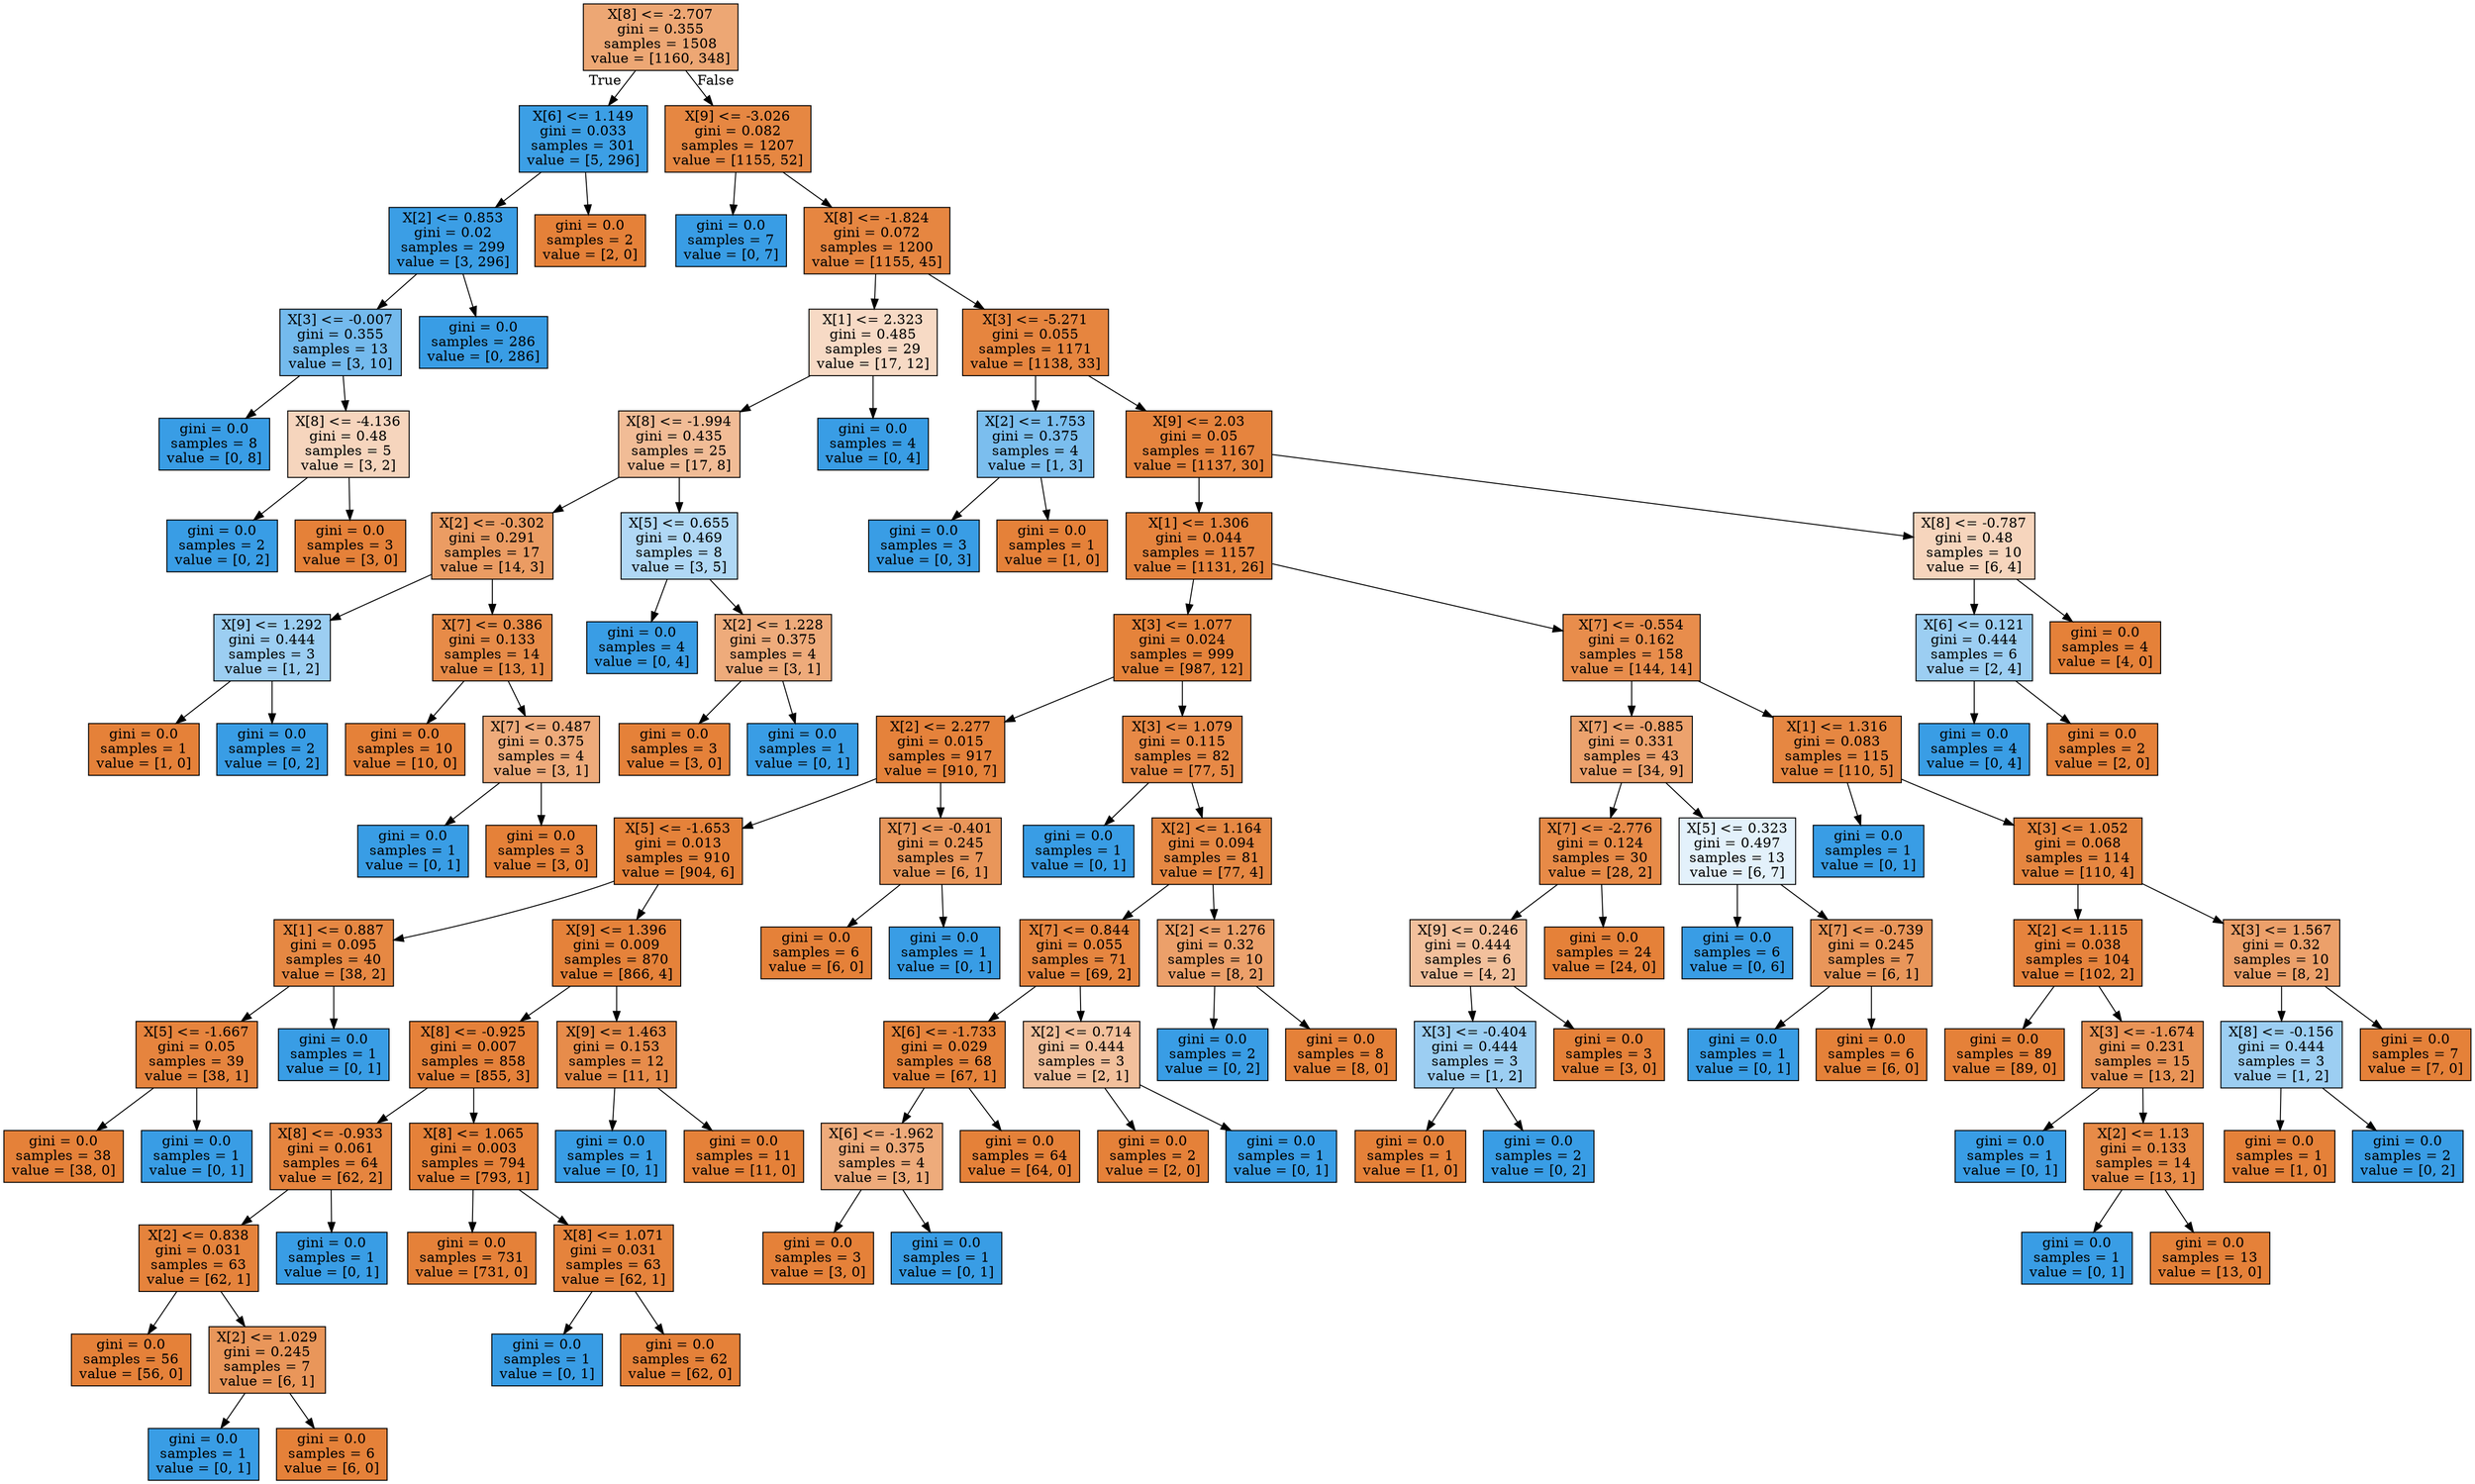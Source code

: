 digraph Tree {
node [shape=box, style="filled", color="black"] ;
0 [label="X[8] <= -2.707\ngini = 0.355\nsamples = 1508\nvalue = [1160, 348]", fillcolor="#eda774"] ;
1 [label="X[6] <= 1.149\ngini = 0.033\nsamples = 301\nvalue = [5, 296]", fillcolor="#3c9fe5"] ;
0 -> 1 [labeldistance=2.5, labelangle=45, headlabel="True"] ;
2 [label="X[2] <= 0.853\ngini = 0.02\nsamples = 299\nvalue = [3, 296]", fillcolor="#3b9ee5"] ;
1 -> 2 ;
3 [label="X[3] <= -0.007\ngini = 0.355\nsamples = 13\nvalue = [3, 10]", fillcolor="#74baed"] ;
2 -> 3 ;
4 [label="gini = 0.0\nsamples = 8\nvalue = [0, 8]", fillcolor="#399de5"] ;
3 -> 4 ;
5 [label="X[8] <= -4.136\ngini = 0.48\nsamples = 5\nvalue = [3, 2]", fillcolor="#f6d5bd"] ;
3 -> 5 ;
6 [label="gini = 0.0\nsamples = 2\nvalue = [0, 2]", fillcolor="#399de5"] ;
5 -> 6 ;
7 [label="gini = 0.0\nsamples = 3\nvalue = [3, 0]", fillcolor="#e58139"] ;
5 -> 7 ;
8 [label="gini = 0.0\nsamples = 286\nvalue = [0, 286]", fillcolor="#399de5"] ;
2 -> 8 ;
9 [label="gini = 0.0\nsamples = 2\nvalue = [2, 0]", fillcolor="#e58139"] ;
1 -> 9 ;
10 [label="X[9] <= -3.026\ngini = 0.082\nsamples = 1207\nvalue = [1155, 52]", fillcolor="#e68742"] ;
0 -> 10 [labeldistance=2.5, labelangle=-45, headlabel="False"] ;
11 [label="gini = 0.0\nsamples = 7\nvalue = [0, 7]", fillcolor="#399de5"] ;
10 -> 11 ;
12 [label="X[8] <= -1.824\ngini = 0.072\nsamples = 1200\nvalue = [1155, 45]", fillcolor="#e68641"] ;
10 -> 12 ;
13 [label="X[1] <= 2.323\ngini = 0.485\nsamples = 29\nvalue = [17, 12]", fillcolor="#f7dac5"] ;
12 -> 13 ;
14 [label="X[8] <= -1.994\ngini = 0.435\nsamples = 25\nvalue = [17, 8]", fillcolor="#f1bc96"] ;
13 -> 14 ;
15 [label="X[2] <= -0.302\ngini = 0.291\nsamples = 17\nvalue = [14, 3]", fillcolor="#eb9c63"] ;
14 -> 15 ;
16 [label="X[9] <= 1.292\ngini = 0.444\nsamples = 3\nvalue = [1, 2]", fillcolor="#9ccef2"] ;
15 -> 16 ;
17 [label="gini = 0.0\nsamples = 1\nvalue = [1, 0]", fillcolor="#e58139"] ;
16 -> 17 ;
18 [label="gini = 0.0\nsamples = 2\nvalue = [0, 2]", fillcolor="#399de5"] ;
16 -> 18 ;
19 [label="X[7] <= 0.386\ngini = 0.133\nsamples = 14\nvalue = [13, 1]", fillcolor="#e78b48"] ;
15 -> 19 ;
20 [label="gini = 0.0\nsamples = 10\nvalue = [10, 0]", fillcolor="#e58139"] ;
19 -> 20 ;
21 [label="X[7] <= 0.487\ngini = 0.375\nsamples = 4\nvalue = [3, 1]", fillcolor="#eeab7b"] ;
19 -> 21 ;
22 [label="gini = 0.0\nsamples = 1\nvalue = [0, 1]", fillcolor="#399de5"] ;
21 -> 22 ;
23 [label="gini = 0.0\nsamples = 3\nvalue = [3, 0]", fillcolor="#e58139"] ;
21 -> 23 ;
24 [label="X[5] <= 0.655\ngini = 0.469\nsamples = 8\nvalue = [3, 5]", fillcolor="#b0d8f5"] ;
14 -> 24 ;
25 [label="gini = 0.0\nsamples = 4\nvalue = [0, 4]", fillcolor="#399de5"] ;
24 -> 25 ;
26 [label="X[2] <= 1.228\ngini = 0.375\nsamples = 4\nvalue = [3, 1]", fillcolor="#eeab7b"] ;
24 -> 26 ;
27 [label="gini = 0.0\nsamples = 3\nvalue = [3, 0]", fillcolor="#e58139"] ;
26 -> 27 ;
28 [label="gini = 0.0\nsamples = 1\nvalue = [0, 1]", fillcolor="#399de5"] ;
26 -> 28 ;
29 [label="gini = 0.0\nsamples = 4\nvalue = [0, 4]", fillcolor="#399de5"] ;
13 -> 29 ;
30 [label="X[3] <= -5.271\ngini = 0.055\nsamples = 1171\nvalue = [1138, 33]", fillcolor="#e6853f"] ;
12 -> 30 ;
31 [label="X[2] <= 1.753\ngini = 0.375\nsamples = 4\nvalue = [1, 3]", fillcolor="#7bbeee"] ;
30 -> 31 ;
32 [label="gini = 0.0\nsamples = 3\nvalue = [0, 3]", fillcolor="#399de5"] ;
31 -> 32 ;
33 [label="gini = 0.0\nsamples = 1\nvalue = [1, 0]", fillcolor="#e58139"] ;
31 -> 33 ;
34 [label="X[9] <= 2.03\ngini = 0.05\nsamples = 1167\nvalue = [1137, 30]", fillcolor="#e6843e"] ;
30 -> 34 ;
35 [label="X[1] <= 1.306\ngini = 0.044\nsamples = 1157\nvalue = [1131, 26]", fillcolor="#e6843e"] ;
34 -> 35 ;
36 [label="X[3] <= 1.077\ngini = 0.024\nsamples = 999\nvalue = [987, 12]", fillcolor="#e5833b"] ;
35 -> 36 ;
37 [label="X[2] <= 2.277\ngini = 0.015\nsamples = 917\nvalue = [910, 7]", fillcolor="#e5823b"] ;
36 -> 37 ;
38 [label="X[5] <= -1.653\ngini = 0.013\nsamples = 910\nvalue = [904, 6]", fillcolor="#e5823a"] ;
37 -> 38 ;
39 [label="X[1] <= 0.887\ngini = 0.095\nsamples = 40\nvalue = [38, 2]", fillcolor="#e68843"] ;
38 -> 39 ;
40 [label="X[5] <= -1.667\ngini = 0.05\nsamples = 39\nvalue = [38, 1]", fillcolor="#e6843e"] ;
39 -> 40 ;
41 [label="gini = 0.0\nsamples = 38\nvalue = [38, 0]", fillcolor="#e58139"] ;
40 -> 41 ;
42 [label="gini = 0.0\nsamples = 1\nvalue = [0, 1]", fillcolor="#399de5"] ;
40 -> 42 ;
43 [label="gini = 0.0\nsamples = 1\nvalue = [0, 1]", fillcolor="#399de5"] ;
39 -> 43 ;
44 [label="X[9] <= 1.396\ngini = 0.009\nsamples = 870\nvalue = [866, 4]", fillcolor="#e5823a"] ;
38 -> 44 ;
45 [label="X[8] <= -0.925\ngini = 0.007\nsamples = 858\nvalue = [855, 3]", fillcolor="#e5813a"] ;
44 -> 45 ;
46 [label="X[8] <= -0.933\ngini = 0.061\nsamples = 64\nvalue = [62, 2]", fillcolor="#e6853f"] ;
45 -> 46 ;
47 [label="X[2] <= 0.838\ngini = 0.031\nsamples = 63\nvalue = [62, 1]", fillcolor="#e5833c"] ;
46 -> 47 ;
48 [label="gini = 0.0\nsamples = 56\nvalue = [56, 0]", fillcolor="#e58139"] ;
47 -> 48 ;
49 [label="X[2] <= 1.029\ngini = 0.245\nsamples = 7\nvalue = [6, 1]", fillcolor="#e9965a"] ;
47 -> 49 ;
50 [label="gini = 0.0\nsamples = 1\nvalue = [0, 1]", fillcolor="#399de5"] ;
49 -> 50 ;
51 [label="gini = 0.0\nsamples = 6\nvalue = [6, 0]", fillcolor="#e58139"] ;
49 -> 51 ;
52 [label="gini = 0.0\nsamples = 1\nvalue = [0, 1]", fillcolor="#399de5"] ;
46 -> 52 ;
53 [label="X[8] <= 1.065\ngini = 0.003\nsamples = 794\nvalue = [793, 1]", fillcolor="#e58139"] ;
45 -> 53 ;
54 [label="gini = 0.0\nsamples = 731\nvalue = [731, 0]", fillcolor="#e58139"] ;
53 -> 54 ;
55 [label="X[8] <= 1.071\ngini = 0.031\nsamples = 63\nvalue = [62, 1]", fillcolor="#e5833c"] ;
53 -> 55 ;
56 [label="gini = 0.0\nsamples = 1\nvalue = [0, 1]", fillcolor="#399de5"] ;
55 -> 56 ;
57 [label="gini = 0.0\nsamples = 62\nvalue = [62, 0]", fillcolor="#e58139"] ;
55 -> 57 ;
58 [label="X[9] <= 1.463\ngini = 0.153\nsamples = 12\nvalue = [11, 1]", fillcolor="#e78c4b"] ;
44 -> 58 ;
59 [label="gini = 0.0\nsamples = 1\nvalue = [0, 1]", fillcolor="#399de5"] ;
58 -> 59 ;
60 [label="gini = 0.0\nsamples = 11\nvalue = [11, 0]", fillcolor="#e58139"] ;
58 -> 60 ;
61 [label="X[7] <= -0.401\ngini = 0.245\nsamples = 7\nvalue = [6, 1]", fillcolor="#e9965a"] ;
37 -> 61 ;
62 [label="gini = 0.0\nsamples = 6\nvalue = [6, 0]", fillcolor="#e58139"] ;
61 -> 62 ;
63 [label="gini = 0.0\nsamples = 1\nvalue = [0, 1]", fillcolor="#399de5"] ;
61 -> 63 ;
64 [label="X[3] <= 1.079\ngini = 0.115\nsamples = 82\nvalue = [77, 5]", fillcolor="#e78946"] ;
36 -> 64 ;
65 [label="gini = 0.0\nsamples = 1\nvalue = [0, 1]", fillcolor="#399de5"] ;
64 -> 65 ;
66 [label="X[2] <= 1.164\ngini = 0.094\nsamples = 81\nvalue = [77, 4]", fillcolor="#e68843"] ;
64 -> 66 ;
67 [label="X[7] <= 0.844\ngini = 0.055\nsamples = 71\nvalue = [69, 2]", fillcolor="#e6853f"] ;
66 -> 67 ;
68 [label="X[6] <= -1.733\ngini = 0.029\nsamples = 68\nvalue = [67, 1]", fillcolor="#e5833c"] ;
67 -> 68 ;
69 [label="X[6] <= -1.962\ngini = 0.375\nsamples = 4\nvalue = [3, 1]", fillcolor="#eeab7b"] ;
68 -> 69 ;
70 [label="gini = 0.0\nsamples = 3\nvalue = [3, 0]", fillcolor="#e58139"] ;
69 -> 70 ;
71 [label="gini = 0.0\nsamples = 1\nvalue = [0, 1]", fillcolor="#399de5"] ;
69 -> 71 ;
72 [label="gini = 0.0\nsamples = 64\nvalue = [64, 0]", fillcolor="#e58139"] ;
68 -> 72 ;
73 [label="X[2] <= 0.714\ngini = 0.444\nsamples = 3\nvalue = [2, 1]", fillcolor="#f2c09c"] ;
67 -> 73 ;
74 [label="gini = 0.0\nsamples = 2\nvalue = [2, 0]", fillcolor="#e58139"] ;
73 -> 74 ;
75 [label="gini = 0.0\nsamples = 1\nvalue = [0, 1]", fillcolor="#399de5"] ;
73 -> 75 ;
76 [label="X[2] <= 1.276\ngini = 0.32\nsamples = 10\nvalue = [8, 2]", fillcolor="#eca06a"] ;
66 -> 76 ;
77 [label="gini = 0.0\nsamples = 2\nvalue = [0, 2]", fillcolor="#399de5"] ;
76 -> 77 ;
78 [label="gini = 0.0\nsamples = 8\nvalue = [8, 0]", fillcolor="#e58139"] ;
76 -> 78 ;
79 [label="X[7] <= -0.554\ngini = 0.162\nsamples = 158\nvalue = [144, 14]", fillcolor="#e88d4c"] ;
35 -> 79 ;
80 [label="X[7] <= -0.885\ngini = 0.331\nsamples = 43\nvalue = [34, 9]", fillcolor="#eca26d"] ;
79 -> 80 ;
81 [label="X[7] <= -2.776\ngini = 0.124\nsamples = 30\nvalue = [28, 2]", fillcolor="#e78a47"] ;
80 -> 81 ;
82 [label="X[9] <= 0.246\ngini = 0.444\nsamples = 6\nvalue = [4, 2]", fillcolor="#f2c09c"] ;
81 -> 82 ;
83 [label="X[3] <= -0.404\ngini = 0.444\nsamples = 3\nvalue = [1, 2]", fillcolor="#9ccef2"] ;
82 -> 83 ;
84 [label="gini = 0.0\nsamples = 1\nvalue = [1, 0]", fillcolor="#e58139"] ;
83 -> 84 ;
85 [label="gini = 0.0\nsamples = 2\nvalue = [0, 2]", fillcolor="#399de5"] ;
83 -> 85 ;
86 [label="gini = 0.0\nsamples = 3\nvalue = [3, 0]", fillcolor="#e58139"] ;
82 -> 86 ;
87 [label="gini = 0.0\nsamples = 24\nvalue = [24, 0]", fillcolor="#e58139"] ;
81 -> 87 ;
88 [label="X[5] <= 0.323\ngini = 0.497\nsamples = 13\nvalue = [6, 7]", fillcolor="#e3f1fb"] ;
80 -> 88 ;
89 [label="gini = 0.0\nsamples = 6\nvalue = [0, 6]", fillcolor="#399de5"] ;
88 -> 89 ;
90 [label="X[7] <= -0.739\ngini = 0.245\nsamples = 7\nvalue = [6, 1]", fillcolor="#e9965a"] ;
88 -> 90 ;
91 [label="gini = 0.0\nsamples = 1\nvalue = [0, 1]", fillcolor="#399de5"] ;
90 -> 91 ;
92 [label="gini = 0.0\nsamples = 6\nvalue = [6, 0]", fillcolor="#e58139"] ;
90 -> 92 ;
93 [label="X[1] <= 1.316\ngini = 0.083\nsamples = 115\nvalue = [110, 5]", fillcolor="#e68742"] ;
79 -> 93 ;
94 [label="gini = 0.0\nsamples = 1\nvalue = [0, 1]", fillcolor="#399de5"] ;
93 -> 94 ;
95 [label="X[3] <= 1.052\ngini = 0.068\nsamples = 114\nvalue = [110, 4]", fillcolor="#e68640"] ;
93 -> 95 ;
96 [label="X[2] <= 1.115\ngini = 0.038\nsamples = 104\nvalue = [102, 2]", fillcolor="#e6833d"] ;
95 -> 96 ;
97 [label="gini = 0.0\nsamples = 89\nvalue = [89, 0]", fillcolor="#e58139"] ;
96 -> 97 ;
98 [label="X[3] <= -1.674\ngini = 0.231\nsamples = 15\nvalue = [13, 2]", fillcolor="#e99457"] ;
96 -> 98 ;
99 [label="gini = 0.0\nsamples = 1\nvalue = [0, 1]", fillcolor="#399de5"] ;
98 -> 99 ;
100 [label="X[2] <= 1.13\ngini = 0.133\nsamples = 14\nvalue = [13, 1]", fillcolor="#e78b48"] ;
98 -> 100 ;
101 [label="gini = 0.0\nsamples = 1\nvalue = [0, 1]", fillcolor="#399de5"] ;
100 -> 101 ;
102 [label="gini = 0.0\nsamples = 13\nvalue = [13, 0]", fillcolor="#e58139"] ;
100 -> 102 ;
103 [label="X[3] <= 1.567\ngini = 0.32\nsamples = 10\nvalue = [8, 2]", fillcolor="#eca06a"] ;
95 -> 103 ;
104 [label="X[8] <= -0.156\ngini = 0.444\nsamples = 3\nvalue = [1, 2]", fillcolor="#9ccef2"] ;
103 -> 104 ;
105 [label="gini = 0.0\nsamples = 1\nvalue = [1, 0]", fillcolor="#e58139"] ;
104 -> 105 ;
106 [label="gini = 0.0\nsamples = 2\nvalue = [0, 2]", fillcolor="#399de5"] ;
104 -> 106 ;
107 [label="gini = 0.0\nsamples = 7\nvalue = [7, 0]", fillcolor="#e58139"] ;
103 -> 107 ;
108 [label="X[8] <= -0.787\ngini = 0.48\nsamples = 10\nvalue = [6, 4]", fillcolor="#f6d5bd"] ;
34 -> 108 ;
109 [label="X[6] <= 0.121\ngini = 0.444\nsamples = 6\nvalue = [2, 4]", fillcolor="#9ccef2"] ;
108 -> 109 ;
110 [label="gini = 0.0\nsamples = 4\nvalue = [0, 4]", fillcolor="#399de5"] ;
109 -> 110 ;
111 [label="gini = 0.0\nsamples = 2\nvalue = [2, 0]", fillcolor="#e58139"] ;
109 -> 111 ;
112 [label="gini = 0.0\nsamples = 4\nvalue = [4, 0]", fillcolor="#e58139"] ;
108 -> 112 ;
}